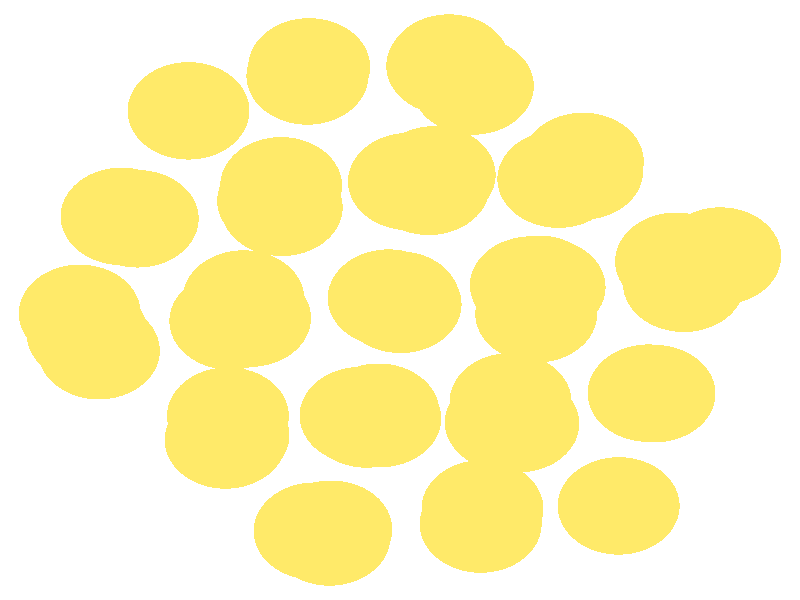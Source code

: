 #include "colors.inc"
#include "finish.inc"

global_settings {assumed_gamma 1 max_trace_level 6}
background {color White}
camera {orthographic
  right -13.39*x up 12.56*y
  direction 1.00*z
  location <0,0,50.00> look_at <0,0,0>}
light_source {<  2.00,   3.00,  40.00> color White
  area_light <0.70, 0, 0>, <0, 0.70, 0>, 3, 3
  adaptive 1 jitter}

#declare simple = finish {phong 0.7}
#declare pale = finish {ambient .5 diffuse .85 roughness .001 specular 0.200 }
#declare intermediate = finish {ambient 0.3 diffuse 0.6 specular 0.10 roughness 0.04 }
#declare vmd = finish {ambient .0 diffuse .65 phong 0.1 phong_size 40. specular 0.500 }
#declare jmol = finish {ambient .2 diffuse .6 specular 1 roughness .001 metallic}
#declare ase2 = finish {ambient 0.05 brilliance 3 diffuse 0.6 metallic specular 0.70 roughness 0.04 reflection 0.15}
#declare ase3 = finish {ambient .15 brilliance 2 diffuse .6 metallic specular 1. roughness .001 reflection .0}
#declare glass = finish {ambient .05 diffuse .3 specular 1. roughness .001}
#declare Rcell = 0.050;
#declare Rbond = 0.100;

#macro atom(LOC, R, COL, FIN)
  sphere{LOC, R texture{pigment{COL} finish{FIN}}}
#end
#macro constrain(LOC, R, COL, FIN)
union{torus{R, Rcell rotate 45*z texture{pigment{COL} finish{FIN}}}
      torus{R, Rcell rotate -45*z texture{pigment{COL} finish{FIN}}}
      translate LOC}
#end

atom(< -2.87,  -2.83,  -3.15>, 1.02, rgb <1.00, 0.82, 0.14>, ase3) // #0 
atom(< -0.33,  -2.48,  -1.39>, 1.02, rgb <1.00, 0.82, 0.14>, ase3) // #1 
atom(< -2.84,  -0.44,  -1.49>, 1.02, rgb <1.00, 0.82, 0.14>, ase3) // #2 
atom(< -0.02,  -0.00,   0.00>, 1.02, rgb <1.00, 0.82, 0.14>, ase3) // #3 
atom(<  0.01,  -0.09,  -3.05>, 1.02, rgb <1.00, 0.82, 0.14>, ase3) // #4 
atom(<  2.28,  -0.29,  -1.63>, 1.02, rgb <1.00, 0.82, 0.14>, ase3) // #5 
atom(<  0.15,   2.48,  -1.64>, 1.02, rgb <1.00, 0.82, 0.14>, ase3) // #6 
atom(<  3.05,   2.70,  -2.62>, 1.02, rgb <1.00, 0.82, 0.14>, ase3) // #7 
atom(< -5.04,  -1.06,  -3.36>, 1.02, rgb <1.00, 0.82, 0.14>, ase3) // #8 
atom(< -5.23,  -0.71,  -6.11>, 1.02, rgb <1.00, 0.82, 0.14>, ase3) // #9 
atom(< -2.51,  -0.38,  -4.40>, 1.02, rgb <1.00, 0.82, 0.14>, ase3) // #10 
atom(< -4.66,   1.75,  -4.58>, 1.02, rgb <1.00, 0.82, 0.14>, ase3) // #11 
atom(< -1.98,   1.94,  -3.03>, 1.02, rgb <1.00, 0.82, 0.14>, ase3) // #12 
atom(< -2.04,   2.08,  -5.80>, 1.02, rgb <1.00, 0.82, 0.14>, ase3) // #13 
atom(<  0.48,   2.38,  -4.44>, 1.02, rgb <1.00, 0.82, 0.14>, ase3) // #14 
atom(< -1.55,   4.69,  -4.01>, 1.02, rgb <1.00, 0.82, 0.14>, ase3) // #15 
atom(<  1.22,   4.48,  -2.89>, 1.02, rgb <1.00, 0.82, 0.14>, ase3) // #16 
atom(<  0.82,   4.96,  -5.81>, 1.02, rgb <1.00, 0.82, 0.14>, ase3) // #17 
atom(< -4.39,   1.70,  -7.37>, 1.02, rgb <1.00, 0.82, 0.14>, ase3) // #18 
atom(< -3.54,   3.96,  -5.84>, 1.02, rgb <1.00, 0.82, 0.14>, ase3) // #19 
atom(< -1.52,   4.88,  -7.53>, 1.02, rgb <1.00, 0.82, 0.14>, ase3) // #20 
atom(< -1.43,  -4.84,  -3.36>, 1.02, rgb <1.00, 0.82, 0.14>, ase3) // #21 
atom(< -1.18,  -4.96,  -6.12>, 1.02, rgb <1.00, 0.82, 0.14>, ase3) // #22 
atom(<  1.35,  -4.69,  -4.65>, 1.02, rgb <1.00, 0.82, 0.14>, ase3) // #23 
atom(< -0.56,  -2.49,  -4.52>, 1.02, rgb <1.00, 0.82, 0.14>, ase3) // #24 
atom(<  1.77,  -2.56,  -3.10>, 1.02, rgb <1.00, 0.82, 0.14>, ase3) // #25 
atom(<  1.85,  -2.13,  -6.03>, 1.02, rgb <1.00, 0.82, 0.14>, ase3) // #26 
atom(<  4.16,  -1.95,  -4.73>, 1.02, rgb <1.00, 0.82, 0.14>, ase3) // #27 
atom(<  2.42,   0.27,  -4.56>, 1.02, rgb <1.00, 0.82, 0.14>, ase3) // #28 
atom(<  4.75,   0.35,  -3.15>, 1.02, rgb <1.00, 0.82, 0.14>, ase3) // #29 
atom(<  5.36,   0.92,  -5.60>, 1.02, rgb <1.00, 0.82, 0.14>, ase3) // #30 
atom(< -2.92,  -2.93,  -6.11>, 1.02, rgb <1.00, 0.82, 0.14>, ase3) // #31 
atom(< -2.88,  -2.43,  -8.57>, 1.02, rgb <1.00, 0.82, 0.14>, ase3) // #32 
atom(< -0.66,  -2.42,  -7.39>, 1.02, rgb <1.00, 0.82, 0.14>, ase3) // #33 
atom(< -2.60,  -0.31,  -7.27>, 1.02, rgb <1.00, 0.82, 0.14>, ase3) // #34 
atom(< -0.09,  -0.02,  -5.91>, 1.02, rgb <1.00, 0.82, 0.14>, ase3) // #35 
atom(< -0.19,   0.04,  -8.78>, 1.02, rgb <1.00, 0.82, 0.14>, ase3) // #36 
atom(<  2.32,   0.33,  -7.43>, 1.02, rgb <1.00, 0.82, 0.14>, ase3) // #37 
atom(<  0.38,   2.44,  -7.31>, 1.02, rgb <1.00, 0.82, 0.14>, ase3) // #38 
atom(<  2.65,   2.53,  -5.83>, 1.02, rgb <1.00, 0.82, 0.14>, ase3) // #39 
atom(<  3.06,   2.90,  -8.92>, 1.02, rgb <1.00, 0.82, 0.14>, ase3) // #40 
atom(< -5.36,  -0.28,  -8.42>, 1.02, rgb <1.00, 0.82, 0.14>, ase3) // #41 
atom(< -2.62,   0.02, -10.14>, 1.02, rgb <1.00, 0.82, 0.14>, ase3) // #42 
atom(< -1.99,   2.39,  -8.94>, 1.02, rgb <1.00, 0.82, 0.14>, ase3) // #43 
atom(<  0.58,   2.62, -10.04>, 1.02, rgb <1.00, 0.82, 0.14>, ase3) // #44 
atom(<  0.79,   4.90,  -8.43>, 1.02, rgb <1.00, 0.82, 0.14>, ase3) // #45 
atom(<  1.38,  -4.37,  -7.71>, 1.02, rgb <1.00, 0.82, 0.14>, ase3) // #46 
atom(<  3.66,  -4.31,  -6.19>, 1.02, rgb <1.00, 0.82, 0.14>, ase3) // #47 
atom(<  4.26,  -1.96,  -7.59>, 1.02, rgb <1.00, 0.82, 0.14>, ase3) // #48 
atom(< -1.15,  -4.80,  -8.92>, 1.02, rgb <1.00, 0.82, 0.14>, ase3) // #49 
atom(< -0.36,  -2.35, -10.28>, 1.02, rgb <1.00, 0.82, 0.14>, ase3) // #50 
atom(<  1.98,  -2.59,  -9.22>, 1.02, rgb <1.00, 0.82, 0.14>, ase3) // #51 
atom(<  2.19,   0.31, -10.53>, 1.02, rgb <1.00, 0.82, 0.14>, ase3) // #52 
atom(<  4.62,   0.81,  -8.78>, 1.02, rgb <1.00, 0.82, 0.14>, ase3) // #53 
atom(< -0.02,  -0.00, -11.52>, 1.02, rgb <1.00, 0.82, 0.14>, ase3) // #54 
